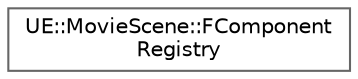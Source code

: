 digraph "Graphical Class Hierarchy"
{
 // INTERACTIVE_SVG=YES
 // LATEX_PDF_SIZE
  bgcolor="transparent";
  edge [fontname=Helvetica,fontsize=10,labelfontname=Helvetica,labelfontsize=10];
  node [fontname=Helvetica,fontsize=10,shape=box,height=0.2,width=0.4];
  rankdir="LR";
  Node0 [id="Node000000",label="UE::MovieScene::FComponent\lRegistry",height=0.2,width=0.4,color="grey40", fillcolor="white", style="filled",URL="$d4/db7/structUE_1_1MovieScene_1_1FComponentRegistry.html",tooltip=" "];
}
